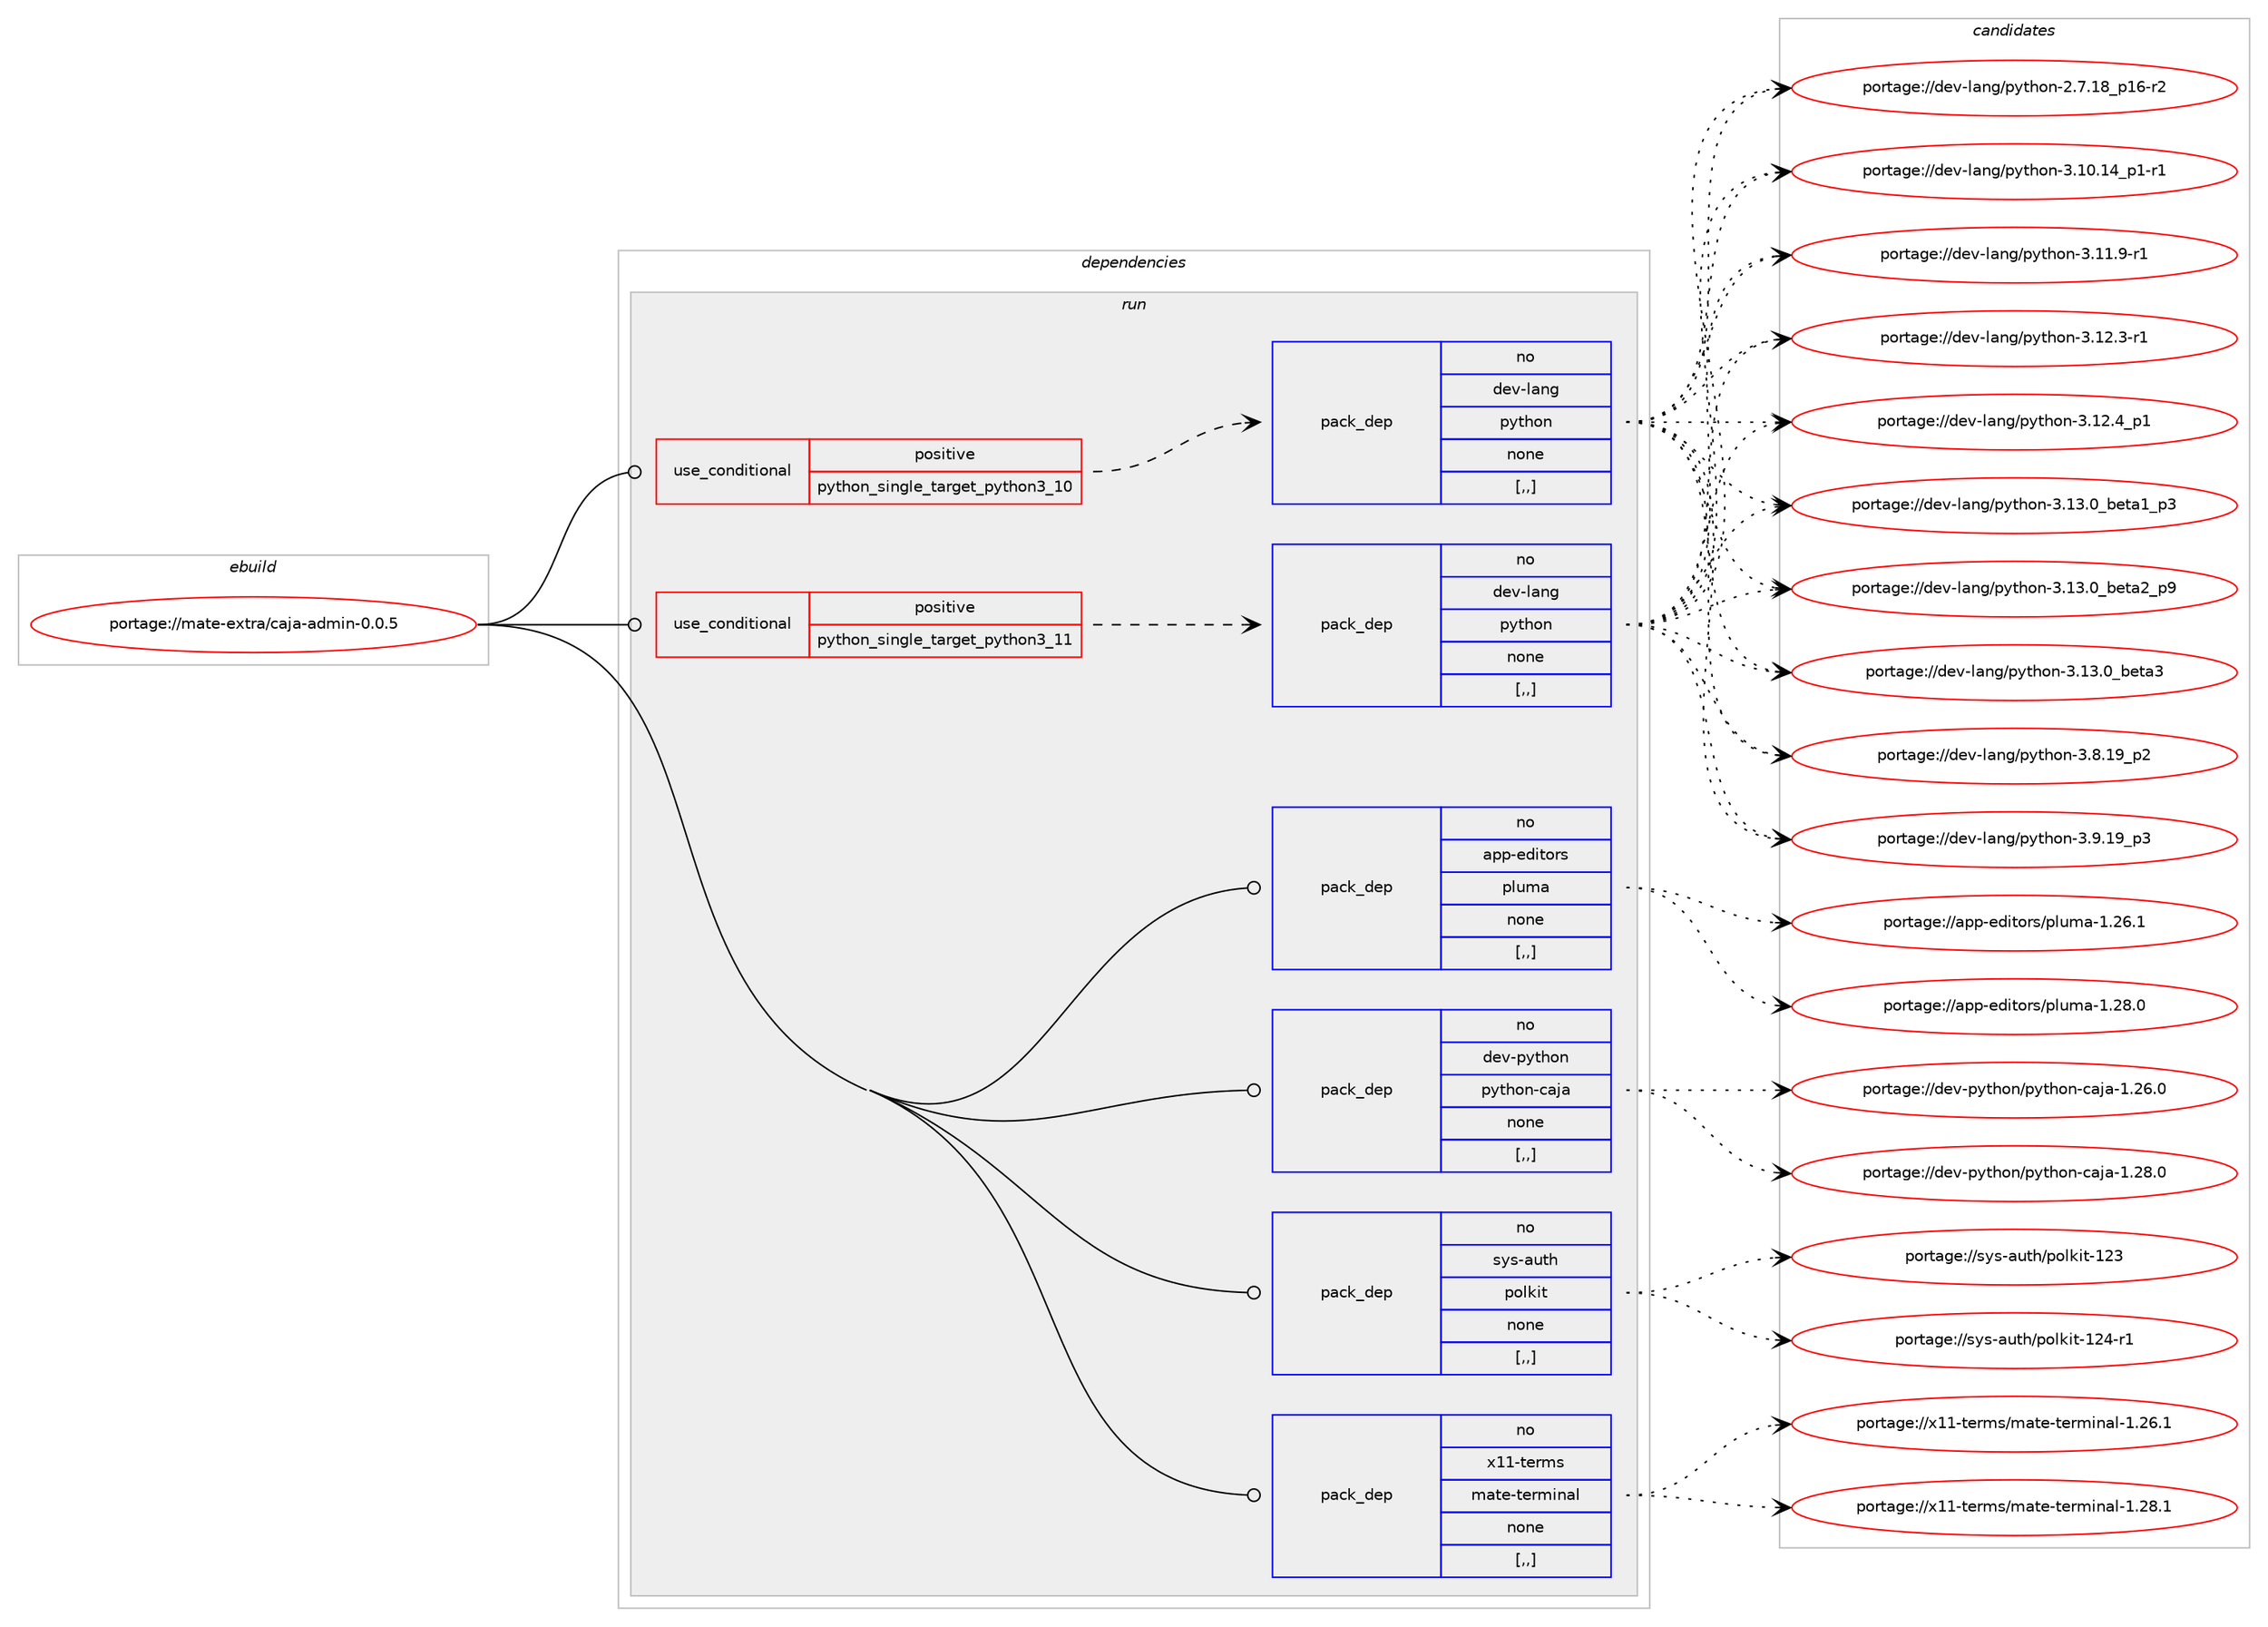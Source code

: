 digraph prolog {

# *************
# Graph options
# *************

newrank=true;
concentrate=true;
compound=true;
graph [rankdir=LR,fontname=Helvetica,fontsize=10,ranksep=1.5];#, ranksep=2.5, nodesep=0.2];
edge  [arrowhead=vee];
node  [fontname=Helvetica,fontsize=10];

# **********
# The ebuild
# **********

subgraph cluster_leftcol {
color=gray;
rank=same;
label=<<i>ebuild</i>>;
id [label="portage://mate-extra/caja-admin-0.0.5", color=red, width=4, href="../mate-extra/caja-admin-0.0.5.svg"];
}

# ****************
# The dependencies
# ****************

subgraph cluster_midcol {
color=gray;
label=<<i>dependencies</i>>;
subgraph cluster_compile {
fillcolor="#eeeeee";
style=filled;
label=<<i>compile</i>>;
}
subgraph cluster_compileandrun {
fillcolor="#eeeeee";
style=filled;
label=<<i>compile and run</i>>;
}
subgraph cluster_run {
fillcolor="#eeeeee";
style=filled;
label=<<i>run</i>>;
subgraph cond69328 {
dependency276058 [label=<<TABLE BORDER="0" CELLBORDER="1" CELLSPACING="0" CELLPADDING="4"><TR><TD ROWSPAN="3" CELLPADDING="10">use_conditional</TD></TR><TR><TD>positive</TD></TR><TR><TD>python_single_target_python3_10</TD></TR></TABLE>>, shape=none, color=red];
subgraph pack204466 {
dependency276059 [label=<<TABLE BORDER="0" CELLBORDER="1" CELLSPACING="0" CELLPADDING="4" WIDTH="220"><TR><TD ROWSPAN="6" CELLPADDING="30">pack_dep</TD></TR><TR><TD WIDTH="110">no</TD></TR><TR><TD>dev-lang</TD></TR><TR><TD>python</TD></TR><TR><TD>none</TD></TR><TR><TD>[,,]</TD></TR></TABLE>>, shape=none, color=blue];
}
dependency276058:e -> dependency276059:w [weight=20,style="dashed",arrowhead="vee"];
}
id:e -> dependency276058:w [weight=20,style="solid",arrowhead="odot"];
subgraph cond69329 {
dependency276060 [label=<<TABLE BORDER="0" CELLBORDER="1" CELLSPACING="0" CELLPADDING="4"><TR><TD ROWSPAN="3" CELLPADDING="10">use_conditional</TD></TR><TR><TD>positive</TD></TR><TR><TD>python_single_target_python3_11</TD></TR></TABLE>>, shape=none, color=red];
subgraph pack204467 {
dependency276061 [label=<<TABLE BORDER="0" CELLBORDER="1" CELLSPACING="0" CELLPADDING="4" WIDTH="220"><TR><TD ROWSPAN="6" CELLPADDING="30">pack_dep</TD></TR><TR><TD WIDTH="110">no</TD></TR><TR><TD>dev-lang</TD></TR><TR><TD>python</TD></TR><TR><TD>none</TD></TR><TR><TD>[,,]</TD></TR></TABLE>>, shape=none, color=blue];
}
dependency276060:e -> dependency276061:w [weight=20,style="dashed",arrowhead="vee"];
}
id:e -> dependency276060:w [weight=20,style="solid",arrowhead="odot"];
subgraph pack204468 {
dependency276062 [label=<<TABLE BORDER="0" CELLBORDER="1" CELLSPACING="0" CELLPADDING="4" WIDTH="220"><TR><TD ROWSPAN="6" CELLPADDING="30">pack_dep</TD></TR><TR><TD WIDTH="110">no</TD></TR><TR><TD>app-editors</TD></TR><TR><TD>pluma</TD></TR><TR><TD>none</TD></TR><TR><TD>[,,]</TD></TR></TABLE>>, shape=none, color=blue];
}
id:e -> dependency276062:w [weight=20,style="solid",arrowhead="odot"];
subgraph pack204469 {
dependency276063 [label=<<TABLE BORDER="0" CELLBORDER="1" CELLSPACING="0" CELLPADDING="4" WIDTH="220"><TR><TD ROWSPAN="6" CELLPADDING="30">pack_dep</TD></TR><TR><TD WIDTH="110">no</TD></TR><TR><TD>dev-python</TD></TR><TR><TD>python-caja</TD></TR><TR><TD>none</TD></TR><TR><TD>[,,]</TD></TR></TABLE>>, shape=none, color=blue];
}
id:e -> dependency276063:w [weight=20,style="solid",arrowhead="odot"];
subgraph pack204470 {
dependency276064 [label=<<TABLE BORDER="0" CELLBORDER="1" CELLSPACING="0" CELLPADDING="4" WIDTH="220"><TR><TD ROWSPAN="6" CELLPADDING="30">pack_dep</TD></TR><TR><TD WIDTH="110">no</TD></TR><TR><TD>sys-auth</TD></TR><TR><TD>polkit</TD></TR><TR><TD>none</TD></TR><TR><TD>[,,]</TD></TR></TABLE>>, shape=none, color=blue];
}
id:e -> dependency276064:w [weight=20,style="solid",arrowhead="odot"];
subgraph pack204471 {
dependency276065 [label=<<TABLE BORDER="0" CELLBORDER="1" CELLSPACING="0" CELLPADDING="4" WIDTH="220"><TR><TD ROWSPAN="6" CELLPADDING="30">pack_dep</TD></TR><TR><TD WIDTH="110">no</TD></TR><TR><TD>x11-terms</TD></TR><TR><TD>mate-terminal</TD></TR><TR><TD>none</TD></TR><TR><TD>[,,]</TD></TR></TABLE>>, shape=none, color=blue];
}
id:e -> dependency276065:w [weight=20,style="solid",arrowhead="odot"];
}
}

# **************
# The candidates
# **************

subgraph cluster_choices {
rank=same;
color=gray;
label=<<i>candidates</i>>;

subgraph choice204466 {
color=black;
nodesep=1;
choice100101118451089711010347112121116104111110455046554649569511249544511450 [label="portage://dev-lang/python-2.7.18_p16-r2", color=red, width=4,href="../dev-lang/python-2.7.18_p16-r2.svg"];
choice100101118451089711010347112121116104111110455146494846495295112494511449 [label="portage://dev-lang/python-3.10.14_p1-r1", color=red, width=4,href="../dev-lang/python-3.10.14_p1-r1.svg"];
choice100101118451089711010347112121116104111110455146494946574511449 [label="portage://dev-lang/python-3.11.9-r1", color=red, width=4,href="../dev-lang/python-3.11.9-r1.svg"];
choice100101118451089711010347112121116104111110455146495046514511449 [label="portage://dev-lang/python-3.12.3-r1", color=red, width=4,href="../dev-lang/python-3.12.3-r1.svg"];
choice100101118451089711010347112121116104111110455146495046529511249 [label="portage://dev-lang/python-3.12.4_p1", color=red, width=4,href="../dev-lang/python-3.12.4_p1.svg"];
choice10010111845108971101034711212111610411111045514649514648959810111697499511251 [label="portage://dev-lang/python-3.13.0_beta1_p3", color=red, width=4,href="../dev-lang/python-3.13.0_beta1_p3.svg"];
choice10010111845108971101034711212111610411111045514649514648959810111697509511257 [label="portage://dev-lang/python-3.13.0_beta2_p9", color=red, width=4,href="../dev-lang/python-3.13.0_beta2_p9.svg"];
choice1001011184510897110103471121211161041111104551464951464895981011169751 [label="portage://dev-lang/python-3.13.0_beta3", color=red, width=4,href="../dev-lang/python-3.13.0_beta3.svg"];
choice100101118451089711010347112121116104111110455146564649579511250 [label="portage://dev-lang/python-3.8.19_p2", color=red, width=4,href="../dev-lang/python-3.8.19_p2.svg"];
choice100101118451089711010347112121116104111110455146574649579511251 [label="portage://dev-lang/python-3.9.19_p3", color=red, width=4,href="../dev-lang/python-3.9.19_p3.svg"];
dependency276059:e -> choice100101118451089711010347112121116104111110455046554649569511249544511450:w [style=dotted,weight="100"];
dependency276059:e -> choice100101118451089711010347112121116104111110455146494846495295112494511449:w [style=dotted,weight="100"];
dependency276059:e -> choice100101118451089711010347112121116104111110455146494946574511449:w [style=dotted,weight="100"];
dependency276059:e -> choice100101118451089711010347112121116104111110455146495046514511449:w [style=dotted,weight="100"];
dependency276059:e -> choice100101118451089711010347112121116104111110455146495046529511249:w [style=dotted,weight="100"];
dependency276059:e -> choice10010111845108971101034711212111610411111045514649514648959810111697499511251:w [style=dotted,weight="100"];
dependency276059:e -> choice10010111845108971101034711212111610411111045514649514648959810111697509511257:w [style=dotted,weight="100"];
dependency276059:e -> choice1001011184510897110103471121211161041111104551464951464895981011169751:w [style=dotted,weight="100"];
dependency276059:e -> choice100101118451089711010347112121116104111110455146564649579511250:w [style=dotted,weight="100"];
dependency276059:e -> choice100101118451089711010347112121116104111110455146574649579511251:w [style=dotted,weight="100"];
}
subgraph choice204467 {
color=black;
nodesep=1;
choice100101118451089711010347112121116104111110455046554649569511249544511450 [label="portage://dev-lang/python-2.7.18_p16-r2", color=red, width=4,href="../dev-lang/python-2.7.18_p16-r2.svg"];
choice100101118451089711010347112121116104111110455146494846495295112494511449 [label="portage://dev-lang/python-3.10.14_p1-r1", color=red, width=4,href="../dev-lang/python-3.10.14_p1-r1.svg"];
choice100101118451089711010347112121116104111110455146494946574511449 [label="portage://dev-lang/python-3.11.9-r1", color=red, width=4,href="../dev-lang/python-3.11.9-r1.svg"];
choice100101118451089711010347112121116104111110455146495046514511449 [label="portage://dev-lang/python-3.12.3-r1", color=red, width=4,href="../dev-lang/python-3.12.3-r1.svg"];
choice100101118451089711010347112121116104111110455146495046529511249 [label="portage://dev-lang/python-3.12.4_p1", color=red, width=4,href="../dev-lang/python-3.12.4_p1.svg"];
choice10010111845108971101034711212111610411111045514649514648959810111697499511251 [label="portage://dev-lang/python-3.13.0_beta1_p3", color=red, width=4,href="../dev-lang/python-3.13.0_beta1_p3.svg"];
choice10010111845108971101034711212111610411111045514649514648959810111697509511257 [label="portage://dev-lang/python-3.13.0_beta2_p9", color=red, width=4,href="../dev-lang/python-3.13.0_beta2_p9.svg"];
choice1001011184510897110103471121211161041111104551464951464895981011169751 [label="portage://dev-lang/python-3.13.0_beta3", color=red, width=4,href="../dev-lang/python-3.13.0_beta3.svg"];
choice100101118451089711010347112121116104111110455146564649579511250 [label="portage://dev-lang/python-3.8.19_p2", color=red, width=4,href="../dev-lang/python-3.8.19_p2.svg"];
choice100101118451089711010347112121116104111110455146574649579511251 [label="portage://dev-lang/python-3.9.19_p3", color=red, width=4,href="../dev-lang/python-3.9.19_p3.svg"];
dependency276061:e -> choice100101118451089711010347112121116104111110455046554649569511249544511450:w [style=dotted,weight="100"];
dependency276061:e -> choice100101118451089711010347112121116104111110455146494846495295112494511449:w [style=dotted,weight="100"];
dependency276061:e -> choice100101118451089711010347112121116104111110455146494946574511449:w [style=dotted,weight="100"];
dependency276061:e -> choice100101118451089711010347112121116104111110455146495046514511449:w [style=dotted,weight="100"];
dependency276061:e -> choice100101118451089711010347112121116104111110455146495046529511249:w [style=dotted,weight="100"];
dependency276061:e -> choice10010111845108971101034711212111610411111045514649514648959810111697499511251:w [style=dotted,weight="100"];
dependency276061:e -> choice10010111845108971101034711212111610411111045514649514648959810111697509511257:w [style=dotted,weight="100"];
dependency276061:e -> choice1001011184510897110103471121211161041111104551464951464895981011169751:w [style=dotted,weight="100"];
dependency276061:e -> choice100101118451089711010347112121116104111110455146564649579511250:w [style=dotted,weight="100"];
dependency276061:e -> choice100101118451089711010347112121116104111110455146574649579511251:w [style=dotted,weight="100"];
}
subgraph choice204468 {
color=black;
nodesep=1;
choice9711211245101100105116111114115471121081171099745494650544649 [label="portage://app-editors/pluma-1.26.1", color=red, width=4,href="../app-editors/pluma-1.26.1.svg"];
choice9711211245101100105116111114115471121081171099745494650564648 [label="portage://app-editors/pluma-1.28.0", color=red, width=4,href="../app-editors/pluma-1.28.0.svg"];
dependency276062:e -> choice9711211245101100105116111114115471121081171099745494650544649:w [style=dotted,weight="100"];
dependency276062:e -> choice9711211245101100105116111114115471121081171099745494650564648:w [style=dotted,weight="100"];
}
subgraph choice204469 {
color=black;
nodesep=1;
choice10010111845112121116104111110471121211161041111104599971069745494650544648 [label="portage://dev-python/python-caja-1.26.0", color=red, width=4,href="../dev-python/python-caja-1.26.0.svg"];
choice10010111845112121116104111110471121211161041111104599971069745494650564648 [label="portage://dev-python/python-caja-1.28.0", color=red, width=4,href="../dev-python/python-caja-1.28.0.svg"];
dependency276063:e -> choice10010111845112121116104111110471121211161041111104599971069745494650544648:w [style=dotted,weight="100"];
dependency276063:e -> choice10010111845112121116104111110471121211161041111104599971069745494650564648:w [style=dotted,weight="100"];
}
subgraph choice204470 {
color=black;
nodesep=1;
choice11512111545971171161044711211110810710511645495051 [label="portage://sys-auth/polkit-123", color=red, width=4,href="../sys-auth/polkit-123.svg"];
choice115121115459711711610447112111108107105116454950524511449 [label="portage://sys-auth/polkit-124-r1", color=red, width=4,href="../sys-auth/polkit-124-r1.svg"];
dependency276064:e -> choice11512111545971171161044711211110810710511645495051:w [style=dotted,weight="100"];
dependency276064:e -> choice115121115459711711610447112111108107105116454950524511449:w [style=dotted,weight="100"];
}
subgraph choice204471 {
color=black;
nodesep=1;
choice1204949451161011141091154710997116101451161011141091051109710845494650544649 [label="portage://x11-terms/mate-terminal-1.26.1", color=red, width=4,href="../x11-terms/mate-terminal-1.26.1.svg"];
choice1204949451161011141091154710997116101451161011141091051109710845494650564649 [label="portage://x11-terms/mate-terminal-1.28.1", color=red, width=4,href="../x11-terms/mate-terminal-1.28.1.svg"];
dependency276065:e -> choice1204949451161011141091154710997116101451161011141091051109710845494650544649:w [style=dotted,weight="100"];
dependency276065:e -> choice1204949451161011141091154710997116101451161011141091051109710845494650564649:w [style=dotted,weight="100"];
}
}

}
